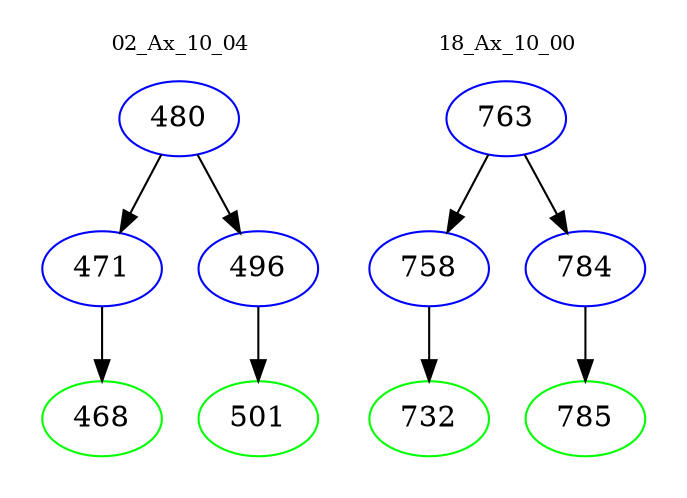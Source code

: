 digraph{
subgraph cluster_0 {
color = white
label = "02_Ax_10_04";
fontsize=10;
T0_480 [label="480", color="blue"]
T0_480 -> T0_471 [color="black"]
T0_471 [label="471", color="blue"]
T0_471 -> T0_468 [color="black"]
T0_468 [label="468", color="green"]
T0_480 -> T0_496 [color="black"]
T0_496 [label="496", color="blue"]
T0_496 -> T0_501 [color="black"]
T0_501 [label="501", color="green"]
}
subgraph cluster_1 {
color = white
label = "18_Ax_10_00";
fontsize=10;
T1_763 [label="763", color="blue"]
T1_763 -> T1_758 [color="black"]
T1_758 [label="758", color="blue"]
T1_758 -> T1_732 [color="black"]
T1_732 [label="732", color="green"]
T1_763 -> T1_784 [color="black"]
T1_784 [label="784", color="blue"]
T1_784 -> T1_785 [color="black"]
T1_785 [label="785", color="green"]
}
}
